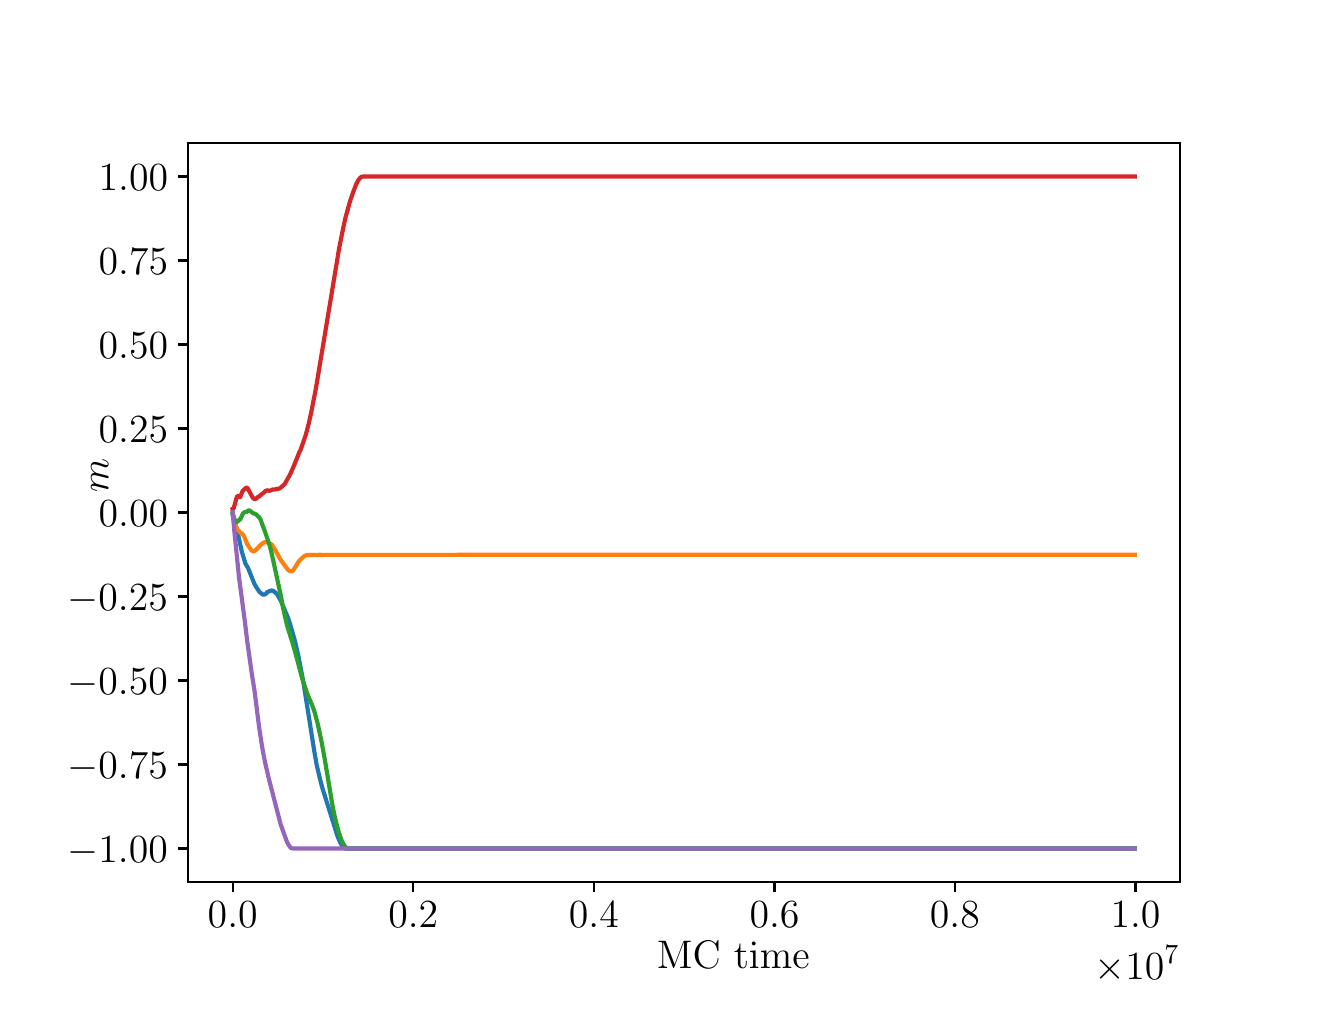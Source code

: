\begingroup%
\makeatletter%
\begin{pgfpicture}%
\pgfpathrectangle{\pgfpointorigin}{\pgfqpoint{6.4in}{4.8in}}%
\pgfusepath{use as bounding box, clip}%
\begin{pgfscope}%
\pgfsetbuttcap%
\pgfsetmiterjoin%
\definecolor{currentfill}{rgb}{1.0,1.0,1.0}%
\pgfsetfillcolor{currentfill}%
\pgfsetlinewidth{0.0pt}%
\definecolor{currentstroke}{rgb}{1.0,1.0,1.0}%
\pgfsetstrokecolor{currentstroke}%
\pgfsetdash{}{0pt}%
\pgfpathmoveto{\pgfqpoint{0.0in}{0.0in}}%
\pgfpathlineto{\pgfqpoint{6.4in}{0.0in}}%
\pgfpathlineto{\pgfqpoint{6.4in}{4.8in}}%
\pgfpathlineto{\pgfqpoint{0.0in}{4.8in}}%
\pgfpathclose%
\pgfusepath{fill}%
\end{pgfscope}%
\begin{pgfscope}%
\pgfsetbuttcap%
\pgfsetmiterjoin%
\definecolor{currentfill}{rgb}{1.0,1.0,1.0}%
\pgfsetfillcolor{currentfill}%
\pgfsetlinewidth{0.0pt}%
\definecolor{currentstroke}{rgb}{0.0,0.0,0.0}%
\pgfsetstrokecolor{currentstroke}%
\pgfsetstrokeopacity{0.0}%
\pgfsetdash{}{0pt}%
\pgfpathmoveto{\pgfqpoint{0.8in}{0.528in}}%
\pgfpathlineto{\pgfqpoint{5.76in}{0.528in}}%
\pgfpathlineto{\pgfqpoint{5.76in}{4.224in}}%
\pgfpathlineto{\pgfqpoint{0.8in}{4.224in}}%
\pgfpathclose%
\pgfusepath{fill}%
\end{pgfscope}%
\begin{pgfscope}%
\pgfsetbuttcap%
\pgfsetroundjoin%
\definecolor{currentfill}{rgb}{0.0,0.0,0.0}%
\pgfsetfillcolor{currentfill}%
\pgfsetlinewidth{0.803pt}%
\definecolor{currentstroke}{rgb}{0.0,0.0,0.0}%
\pgfsetstrokecolor{currentstroke}%
\pgfsetdash{}{0pt}%
\pgfsys@defobject{currentmarker}{\pgfqpoint{0.0in}{-0.049in}}{\pgfqpoint{0.0in}{0.0in}}{%
\pgfpathmoveto{\pgfqpoint{0.0in}{0.0in}}%
\pgfpathlineto{\pgfqpoint{0.0in}{-0.049in}}%
\pgfusepath{stroke,fill}%
}%
\begin{pgfscope}%
\pgfsys@transformshift{1.025in}{0.528in}%
\pgfsys@useobject{currentmarker}{}%
\end{pgfscope}%
\end{pgfscope}%
\begin{pgfscope}%
\definecolor{textcolor}{rgb}{0.0,0.0,0.0}%
\pgfsetstrokecolor{textcolor}%
\pgfsetfillcolor{textcolor}%
\pgftext[x=1.025in,y=0.431in,,top]{\color{textcolor}\rmfamily\fontsize{14.4}{17.28}\selectfont \(\displaystyle 0.0\)}%
\end{pgfscope}%
\begin{pgfscope}%
\pgfsetbuttcap%
\pgfsetroundjoin%
\definecolor{currentfill}{rgb}{0.0,0.0,0.0}%
\pgfsetfillcolor{currentfill}%
\pgfsetlinewidth{0.803pt}%
\definecolor{currentstroke}{rgb}{0.0,0.0,0.0}%
\pgfsetstrokecolor{currentstroke}%
\pgfsetdash{}{0pt}%
\pgfsys@defobject{currentmarker}{\pgfqpoint{0.0in}{-0.049in}}{\pgfqpoint{0.0in}{0.0in}}{%
\pgfpathmoveto{\pgfqpoint{0.0in}{0.0in}}%
\pgfpathlineto{\pgfqpoint{0.0in}{-0.049in}}%
\pgfusepath{stroke,fill}%
}%
\begin{pgfscope}%
\pgfsys@transformshift{1.928in}{0.528in}%
\pgfsys@useobject{currentmarker}{}%
\end{pgfscope}%
\end{pgfscope}%
\begin{pgfscope}%
\definecolor{textcolor}{rgb}{0.0,0.0,0.0}%
\pgfsetstrokecolor{textcolor}%
\pgfsetfillcolor{textcolor}%
\pgftext[x=1.928in,y=0.431in,,top]{\color{textcolor}\rmfamily\fontsize{14.4}{17.28}\selectfont \(\displaystyle 0.2\)}%
\end{pgfscope}%
\begin{pgfscope}%
\pgfsetbuttcap%
\pgfsetroundjoin%
\definecolor{currentfill}{rgb}{0.0,0.0,0.0}%
\pgfsetfillcolor{currentfill}%
\pgfsetlinewidth{0.803pt}%
\definecolor{currentstroke}{rgb}{0.0,0.0,0.0}%
\pgfsetstrokecolor{currentstroke}%
\pgfsetdash{}{0pt}%
\pgfsys@defobject{currentmarker}{\pgfqpoint{0.0in}{-0.049in}}{\pgfqpoint{0.0in}{0.0in}}{%
\pgfpathmoveto{\pgfqpoint{0.0in}{0.0in}}%
\pgfpathlineto{\pgfqpoint{0.0in}{-0.049in}}%
\pgfusepath{stroke,fill}%
}%
\begin{pgfscope}%
\pgfsys@transformshift{2.831in}{0.528in}%
\pgfsys@useobject{currentmarker}{}%
\end{pgfscope}%
\end{pgfscope}%
\begin{pgfscope}%
\definecolor{textcolor}{rgb}{0.0,0.0,0.0}%
\pgfsetstrokecolor{textcolor}%
\pgfsetfillcolor{textcolor}%
\pgftext[x=2.831in,y=0.431in,,top]{\color{textcolor}\rmfamily\fontsize{14.4}{17.28}\selectfont \(\displaystyle 0.4\)}%
\end{pgfscope}%
\begin{pgfscope}%
\pgfsetbuttcap%
\pgfsetroundjoin%
\definecolor{currentfill}{rgb}{0.0,0.0,0.0}%
\pgfsetfillcolor{currentfill}%
\pgfsetlinewidth{0.803pt}%
\definecolor{currentstroke}{rgb}{0.0,0.0,0.0}%
\pgfsetstrokecolor{currentstroke}%
\pgfsetdash{}{0pt}%
\pgfsys@defobject{currentmarker}{\pgfqpoint{0.0in}{-0.049in}}{\pgfqpoint{0.0in}{0.0in}}{%
\pgfpathmoveto{\pgfqpoint{0.0in}{0.0in}}%
\pgfpathlineto{\pgfqpoint{0.0in}{-0.049in}}%
\pgfusepath{stroke,fill}%
}%
\begin{pgfscope}%
\pgfsys@transformshift{3.734in}{0.528in}%
\pgfsys@useobject{currentmarker}{}%
\end{pgfscope}%
\end{pgfscope}%
\begin{pgfscope}%
\definecolor{textcolor}{rgb}{0.0,0.0,0.0}%
\pgfsetstrokecolor{textcolor}%
\pgfsetfillcolor{textcolor}%
\pgftext[x=3.734in,y=0.431in,,top]{\color{textcolor}\rmfamily\fontsize{14.4}{17.28}\selectfont \(\displaystyle 0.6\)}%
\end{pgfscope}%
\begin{pgfscope}%
\pgfsetbuttcap%
\pgfsetroundjoin%
\definecolor{currentfill}{rgb}{0.0,0.0,0.0}%
\pgfsetfillcolor{currentfill}%
\pgfsetlinewidth{0.803pt}%
\definecolor{currentstroke}{rgb}{0.0,0.0,0.0}%
\pgfsetstrokecolor{currentstroke}%
\pgfsetdash{}{0pt}%
\pgfsys@defobject{currentmarker}{\pgfqpoint{0.0in}{-0.049in}}{\pgfqpoint{0.0in}{0.0in}}{%
\pgfpathmoveto{\pgfqpoint{0.0in}{0.0in}}%
\pgfpathlineto{\pgfqpoint{0.0in}{-0.049in}}%
\pgfusepath{stroke,fill}%
}%
\begin{pgfscope}%
\pgfsys@transformshift{4.636in}{0.528in}%
\pgfsys@useobject{currentmarker}{}%
\end{pgfscope}%
\end{pgfscope}%
\begin{pgfscope}%
\definecolor{textcolor}{rgb}{0.0,0.0,0.0}%
\pgfsetstrokecolor{textcolor}%
\pgfsetfillcolor{textcolor}%
\pgftext[x=4.636in,y=0.431in,,top]{\color{textcolor}\rmfamily\fontsize{14.4}{17.28}\selectfont \(\displaystyle 0.8\)}%
\end{pgfscope}%
\begin{pgfscope}%
\pgfsetbuttcap%
\pgfsetroundjoin%
\definecolor{currentfill}{rgb}{0.0,0.0,0.0}%
\pgfsetfillcolor{currentfill}%
\pgfsetlinewidth{0.803pt}%
\definecolor{currentstroke}{rgb}{0.0,0.0,0.0}%
\pgfsetstrokecolor{currentstroke}%
\pgfsetdash{}{0pt}%
\pgfsys@defobject{currentmarker}{\pgfqpoint{0.0in}{-0.049in}}{\pgfqpoint{0.0in}{0.0in}}{%
\pgfpathmoveto{\pgfqpoint{0.0in}{0.0in}}%
\pgfpathlineto{\pgfqpoint{0.0in}{-0.049in}}%
\pgfusepath{stroke,fill}%
}%
\begin{pgfscope}%
\pgfsys@transformshift{5.539in}{0.528in}%
\pgfsys@useobject{currentmarker}{}%
\end{pgfscope}%
\end{pgfscope}%
\begin{pgfscope}%
\definecolor{textcolor}{rgb}{0.0,0.0,0.0}%
\pgfsetstrokecolor{textcolor}%
\pgfsetfillcolor{textcolor}%
\pgftext[x=5.539in,y=0.431in,,top]{\color{textcolor}\rmfamily\fontsize{14.4}{17.28}\selectfont \(\displaystyle 1.0\)}%
\end{pgfscope}%
\begin{pgfscope}%
\definecolor{textcolor}{rgb}{0.0,0.0,0.0}%
\pgfsetstrokecolor{textcolor}%
\pgfsetfillcolor{textcolor}%
\pgftext[x=3.528in,y=0.232in,,top]{\color{textcolor}\rmfamily\fontsize{14.4}{17.28}\selectfont MC time}%
\end{pgfscope}%
\begin{pgfscope}%
\definecolor{textcolor}{rgb}{0.0,0.0,0.0}%
\pgfsetstrokecolor{textcolor}%
\pgfsetfillcolor{textcolor}%
\pgftext[x=5.76in,y=0.211in,right,top]{\color{textcolor}\rmfamily\fontsize{14.4}{17.28}\selectfont \(\displaystyle \times10^{7}\)}%
\end{pgfscope}%
\begin{pgfscope}%
\pgfsetbuttcap%
\pgfsetroundjoin%
\definecolor{currentfill}{rgb}{0.0,0.0,0.0}%
\pgfsetfillcolor{currentfill}%
\pgfsetlinewidth{0.803pt}%
\definecolor{currentstroke}{rgb}{0.0,0.0,0.0}%
\pgfsetstrokecolor{currentstroke}%
\pgfsetdash{}{0pt}%
\pgfsys@defobject{currentmarker}{\pgfqpoint{-0.049in}{0.0in}}{\pgfqpoint{0.0in}{0.0in}}{%
\pgfpathmoveto{\pgfqpoint{0.0in}{0.0in}}%
\pgfpathlineto{\pgfqpoint{-0.049in}{0.0in}}%
\pgfusepath{stroke,fill}%
}%
\begin{pgfscope}%
\pgfsys@transformshift{0.8in}{0.696in}%
\pgfsys@useobject{currentmarker}{}%
\end{pgfscope}%
\end{pgfscope}%
\begin{pgfscope}%
\definecolor{textcolor}{rgb}{0.0,0.0,0.0}%
\pgfsetstrokecolor{textcolor}%
\pgfsetfillcolor{textcolor}%
\pgftext[x=0.199in,y=0.627in,left,base]{\color{textcolor}\rmfamily\fontsize{14.4}{17.28}\selectfont \(\displaystyle -1.00\)}%
\end{pgfscope}%
\begin{pgfscope}%
\pgfsetbuttcap%
\pgfsetroundjoin%
\definecolor{currentfill}{rgb}{0.0,0.0,0.0}%
\pgfsetfillcolor{currentfill}%
\pgfsetlinewidth{0.803pt}%
\definecolor{currentstroke}{rgb}{0.0,0.0,0.0}%
\pgfsetstrokecolor{currentstroke}%
\pgfsetdash{}{0pt}%
\pgfsys@defobject{currentmarker}{\pgfqpoint{-0.049in}{0.0in}}{\pgfqpoint{0.0in}{0.0in}}{%
\pgfpathmoveto{\pgfqpoint{0.0in}{0.0in}}%
\pgfpathlineto{\pgfqpoint{-0.049in}{0.0in}}%
\pgfusepath{stroke,fill}%
}%
\begin{pgfscope}%
\pgfsys@transformshift{0.8in}{1.116in}%
\pgfsys@useobject{currentmarker}{}%
\end{pgfscope}%
\end{pgfscope}%
\begin{pgfscope}%
\definecolor{textcolor}{rgb}{0.0,0.0,0.0}%
\pgfsetstrokecolor{textcolor}%
\pgfsetfillcolor{textcolor}%
\pgftext[x=0.199in,y=1.047in,left,base]{\color{textcolor}\rmfamily\fontsize{14.4}{17.28}\selectfont \(\displaystyle -0.75\)}%
\end{pgfscope}%
\begin{pgfscope}%
\pgfsetbuttcap%
\pgfsetroundjoin%
\definecolor{currentfill}{rgb}{0.0,0.0,0.0}%
\pgfsetfillcolor{currentfill}%
\pgfsetlinewidth{0.803pt}%
\definecolor{currentstroke}{rgb}{0.0,0.0,0.0}%
\pgfsetstrokecolor{currentstroke}%
\pgfsetdash{}{0pt}%
\pgfsys@defobject{currentmarker}{\pgfqpoint{-0.049in}{0.0in}}{\pgfqpoint{0.0in}{0.0in}}{%
\pgfpathmoveto{\pgfqpoint{0.0in}{0.0in}}%
\pgfpathlineto{\pgfqpoint{-0.049in}{0.0in}}%
\pgfusepath{stroke,fill}%
}%
\begin{pgfscope}%
\pgfsys@transformshift{0.8in}{1.536in}%
\pgfsys@useobject{currentmarker}{}%
\end{pgfscope}%
\end{pgfscope}%
\begin{pgfscope}%
\definecolor{textcolor}{rgb}{0.0,0.0,0.0}%
\pgfsetstrokecolor{textcolor}%
\pgfsetfillcolor{textcolor}%
\pgftext[x=0.199in,y=1.467in,left,base]{\color{textcolor}\rmfamily\fontsize{14.4}{17.28}\selectfont \(\displaystyle -0.50\)}%
\end{pgfscope}%
\begin{pgfscope}%
\pgfsetbuttcap%
\pgfsetroundjoin%
\definecolor{currentfill}{rgb}{0.0,0.0,0.0}%
\pgfsetfillcolor{currentfill}%
\pgfsetlinewidth{0.803pt}%
\definecolor{currentstroke}{rgb}{0.0,0.0,0.0}%
\pgfsetstrokecolor{currentstroke}%
\pgfsetdash{}{0pt}%
\pgfsys@defobject{currentmarker}{\pgfqpoint{-0.049in}{0.0in}}{\pgfqpoint{0.0in}{0.0in}}{%
\pgfpathmoveto{\pgfqpoint{0.0in}{0.0in}}%
\pgfpathlineto{\pgfqpoint{-0.049in}{0.0in}}%
\pgfusepath{stroke,fill}%
}%
\begin{pgfscope}%
\pgfsys@transformshift{0.8in}{1.956in}%
\pgfsys@useobject{currentmarker}{}%
\end{pgfscope}%
\end{pgfscope}%
\begin{pgfscope}%
\definecolor{textcolor}{rgb}{0.0,0.0,0.0}%
\pgfsetstrokecolor{textcolor}%
\pgfsetfillcolor{textcolor}%
\pgftext[x=0.199in,y=1.887in,left,base]{\color{textcolor}\rmfamily\fontsize{14.4}{17.28}\selectfont \(\displaystyle -0.25\)}%
\end{pgfscope}%
\begin{pgfscope}%
\pgfsetbuttcap%
\pgfsetroundjoin%
\definecolor{currentfill}{rgb}{0.0,0.0,0.0}%
\pgfsetfillcolor{currentfill}%
\pgfsetlinewidth{0.803pt}%
\definecolor{currentstroke}{rgb}{0.0,0.0,0.0}%
\pgfsetstrokecolor{currentstroke}%
\pgfsetdash{}{0pt}%
\pgfsys@defobject{currentmarker}{\pgfqpoint{-0.049in}{0.0in}}{\pgfqpoint{0.0in}{0.0in}}{%
\pgfpathmoveto{\pgfqpoint{0.0in}{0.0in}}%
\pgfpathlineto{\pgfqpoint{-0.049in}{0.0in}}%
\pgfusepath{stroke,fill}%
}%
\begin{pgfscope}%
\pgfsys@transformshift{0.8in}{2.376in}%
\pgfsys@useobject{currentmarker}{}%
\end{pgfscope}%
\end{pgfscope}%
\begin{pgfscope}%
\definecolor{textcolor}{rgb}{0.0,0.0,0.0}%
\pgfsetstrokecolor{textcolor}%
\pgfsetfillcolor{textcolor}%
\pgftext[x=0.355in,y=2.307in,left,base]{\color{textcolor}\rmfamily\fontsize{14.4}{17.28}\selectfont \(\displaystyle 0.00\)}%
\end{pgfscope}%
\begin{pgfscope}%
\pgfsetbuttcap%
\pgfsetroundjoin%
\definecolor{currentfill}{rgb}{0.0,0.0,0.0}%
\pgfsetfillcolor{currentfill}%
\pgfsetlinewidth{0.803pt}%
\definecolor{currentstroke}{rgb}{0.0,0.0,0.0}%
\pgfsetstrokecolor{currentstroke}%
\pgfsetdash{}{0pt}%
\pgfsys@defobject{currentmarker}{\pgfqpoint{-0.049in}{0.0in}}{\pgfqpoint{0.0in}{0.0in}}{%
\pgfpathmoveto{\pgfqpoint{0.0in}{0.0in}}%
\pgfpathlineto{\pgfqpoint{-0.049in}{0.0in}}%
\pgfusepath{stroke,fill}%
}%
\begin{pgfscope}%
\pgfsys@transformshift{0.8in}{2.796in}%
\pgfsys@useobject{currentmarker}{}%
\end{pgfscope}%
\end{pgfscope}%
\begin{pgfscope}%
\definecolor{textcolor}{rgb}{0.0,0.0,0.0}%
\pgfsetstrokecolor{textcolor}%
\pgfsetfillcolor{textcolor}%
\pgftext[x=0.355in,y=2.727in,left,base]{\color{textcolor}\rmfamily\fontsize{14.4}{17.28}\selectfont \(\displaystyle 0.25\)}%
\end{pgfscope}%
\begin{pgfscope}%
\pgfsetbuttcap%
\pgfsetroundjoin%
\definecolor{currentfill}{rgb}{0.0,0.0,0.0}%
\pgfsetfillcolor{currentfill}%
\pgfsetlinewidth{0.803pt}%
\definecolor{currentstroke}{rgb}{0.0,0.0,0.0}%
\pgfsetstrokecolor{currentstroke}%
\pgfsetdash{}{0pt}%
\pgfsys@defobject{currentmarker}{\pgfqpoint{-0.049in}{0.0in}}{\pgfqpoint{0.0in}{0.0in}}{%
\pgfpathmoveto{\pgfqpoint{0.0in}{0.0in}}%
\pgfpathlineto{\pgfqpoint{-0.049in}{0.0in}}%
\pgfusepath{stroke,fill}%
}%
\begin{pgfscope}%
\pgfsys@transformshift{0.8in}{3.216in}%
\pgfsys@useobject{currentmarker}{}%
\end{pgfscope}%
\end{pgfscope}%
\begin{pgfscope}%
\definecolor{textcolor}{rgb}{0.0,0.0,0.0}%
\pgfsetstrokecolor{textcolor}%
\pgfsetfillcolor{textcolor}%
\pgftext[x=0.355in,y=3.147in,left,base]{\color{textcolor}\rmfamily\fontsize{14.4}{17.28}\selectfont \(\displaystyle 0.50\)}%
\end{pgfscope}%
\begin{pgfscope}%
\pgfsetbuttcap%
\pgfsetroundjoin%
\definecolor{currentfill}{rgb}{0.0,0.0,0.0}%
\pgfsetfillcolor{currentfill}%
\pgfsetlinewidth{0.803pt}%
\definecolor{currentstroke}{rgb}{0.0,0.0,0.0}%
\pgfsetstrokecolor{currentstroke}%
\pgfsetdash{}{0pt}%
\pgfsys@defobject{currentmarker}{\pgfqpoint{-0.049in}{0.0in}}{\pgfqpoint{0.0in}{0.0in}}{%
\pgfpathmoveto{\pgfqpoint{0.0in}{0.0in}}%
\pgfpathlineto{\pgfqpoint{-0.049in}{0.0in}}%
\pgfusepath{stroke,fill}%
}%
\begin{pgfscope}%
\pgfsys@transformshift{0.8in}{3.636in}%
\pgfsys@useobject{currentmarker}{}%
\end{pgfscope}%
\end{pgfscope}%
\begin{pgfscope}%
\definecolor{textcolor}{rgb}{0.0,0.0,0.0}%
\pgfsetstrokecolor{textcolor}%
\pgfsetfillcolor{textcolor}%
\pgftext[x=0.355in,y=3.567in,left,base]{\color{textcolor}\rmfamily\fontsize{14.4}{17.28}\selectfont \(\displaystyle 0.75\)}%
\end{pgfscope}%
\begin{pgfscope}%
\pgfsetbuttcap%
\pgfsetroundjoin%
\definecolor{currentfill}{rgb}{0.0,0.0,0.0}%
\pgfsetfillcolor{currentfill}%
\pgfsetlinewidth{0.803pt}%
\definecolor{currentstroke}{rgb}{0.0,0.0,0.0}%
\pgfsetstrokecolor{currentstroke}%
\pgfsetdash{}{0pt}%
\pgfsys@defobject{currentmarker}{\pgfqpoint{-0.049in}{0.0in}}{\pgfqpoint{0.0in}{0.0in}}{%
\pgfpathmoveto{\pgfqpoint{0.0in}{0.0in}}%
\pgfpathlineto{\pgfqpoint{-0.049in}{0.0in}}%
\pgfusepath{stroke,fill}%
}%
\begin{pgfscope}%
\pgfsys@transformshift{0.8in}{4.056in}%
\pgfsys@useobject{currentmarker}{}%
\end{pgfscope}%
\end{pgfscope}%
\begin{pgfscope}%
\definecolor{textcolor}{rgb}{0.0,0.0,0.0}%
\pgfsetstrokecolor{textcolor}%
\pgfsetfillcolor{textcolor}%
\pgftext[x=0.355in,y=3.987in,left,base]{\color{textcolor}\rmfamily\fontsize{14.4}{17.28}\selectfont \(\displaystyle 1.00\)}%
\end{pgfscope}%
\begin{pgfscope}%
\definecolor{textcolor}{rgb}{0.0,0.0,0.0}%
\pgfsetstrokecolor{textcolor}%
\pgfsetfillcolor{textcolor}%
\pgftext[x=0.403in,y=2.561in,,bottom,rotate=90.0]{\color{textcolor}\rmfamily\fontsize{14.4}{17.28}\selectfont \(\displaystyle m\)}%
\end{pgfscope}%
\begin{pgfscope}%
\pgfpathrectangle{\pgfqpoint{0.8in}{0.528in}}{\pgfqpoint{4.96in}{3.696in}}%
\pgfusepath{clip}%
\pgfsetrectcap%
\pgfsetroundjoin%
\pgfsetlinewidth{1.506pt}%
\definecolor{currentstroke}{rgb}{0.122,0.467,0.706}%
\pgfsetstrokecolor{currentstroke}%
\pgfsetdash{}{0pt}%
\pgfpathmoveto{\pgfqpoint{1.025in}{2.367in}}%
\pgfpathlineto{\pgfqpoint{1.03in}{2.337in}}%
\pgfpathlineto{\pgfqpoint{1.034in}{2.33in}}%
\pgfpathlineto{\pgfqpoint{1.039in}{2.312in}}%
\pgfpathlineto{\pgfqpoint{1.044in}{2.3in}}%
\pgfpathlineto{\pgfqpoint{1.071in}{2.179in}}%
\pgfpathlineto{\pgfqpoint{1.089in}{2.12in}}%
\pgfpathlineto{\pgfqpoint{1.102in}{2.098in}}%
\pgfpathlineto{\pgfqpoint{1.134in}{2.018in}}%
\pgfpathlineto{\pgfqpoint{1.143in}{2.003in}}%
\pgfpathlineto{\pgfqpoint{1.161in}{1.976in}}%
\pgfpathlineto{\pgfqpoint{1.165in}{1.974in}}%
\pgfpathlineto{\pgfqpoint{1.174in}{1.966in}}%
\pgfpathlineto{\pgfqpoint{1.183in}{1.965in}}%
\pgfpathlineto{\pgfqpoint{1.188in}{1.968in}}%
\pgfpathlineto{\pgfqpoint{1.192in}{1.97in}}%
\pgfpathlineto{\pgfqpoint{1.197in}{1.977in}}%
\pgfpathlineto{\pgfqpoint{1.215in}{1.985in}}%
\pgfpathlineto{\pgfqpoint{1.22in}{1.986in}}%
\pgfpathlineto{\pgfqpoint{1.229in}{1.983in}}%
\pgfpathlineto{\pgfqpoint{1.238in}{1.976in}}%
\pgfpathlineto{\pgfqpoint{1.247in}{1.967in}}%
\pgfpathlineto{\pgfqpoint{1.265in}{1.936in}}%
\pgfpathlineto{\pgfqpoint{1.274in}{1.915in}}%
\pgfpathlineto{\pgfqpoint{1.292in}{1.872in}}%
\pgfpathlineto{\pgfqpoint{1.301in}{1.851in}}%
\pgfpathlineto{\pgfqpoint{1.314in}{1.812in}}%
\pgfpathlineto{\pgfqpoint{1.337in}{1.731in}}%
\pgfpathlineto{\pgfqpoint{1.355in}{1.651in}}%
\pgfpathlineto{\pgfqpoint{1.378in}{1.53in}}%
\pgfpathlineto{\pgfqpoint{1.4in}{1.392in}}%
\pgfpathlineto{\pgfqpoint{1.432in}{1.188in}}%
\pgfpathlineto{\pgfqpoint{1.445in}{1.114in}}%
\pgfpathlineto{\pgfqpoint{1.459in}{1.054in}}%
\pgfpathlineto{\pgfqpoint{1.472in}{1.003in}}%
\pgfpathlineto{\pgfqpoint{1.549in}{0.758in}}%
\pgfpathlineto{\pgfqpoint{1.563in}{0.725in}}%
\pgfpathlineto{\pgfqpoint{1.572in}{0.71in}}%
\pgfpathlineto{\pgfqpoint{1.581in}{0.699in}}%
\pgfpathlineto{\pgfqpoint{1.585in}{0.696in}}%
\pgfpathlineto{\pgfqpoint{1.599in}{0.696in}}%
\pgfpathlineto{\pgfqpoint{5.535in}{0.696in}}%
\pgfpathlineto{\pgfqpoint{5.535in}{0.696in}}%
\pgfusepath{stroke}%
\end{pgfscope}%
\begin{pgfscope}%
\pgfpathrectangle{\pgfqpoint{0.8in}{0.528in}}{\pgfqpoint{4.96in}{3.696in}}%
\pgfusepath{clip}%
\pgfsetrectcap%
\pgfsetroundjoin%
\pgfsetlinewidth{1.506pt}%
\definecolor{currentstroke}{rgb}{1.0,0.498,0.055}%
\pgfsetstrokecolor{currentstroke}%
\pgfsetdash{}{0pt}%
\pgfpathmoveto{\pgfqpoint{1.025in}{2.38in}}%
\pgfpathlineto{\pgfqpoint{1.03in}{2.357in}}%
\pgfpathlineto{\pgfqpoint{1.034in}{2.342in}}%
\pgfpathlineto{\pgfqpoint{1.039in}{2.312in}}%
\pgfpathlineto{\pgfqpoint{1.048in}{2.288in}}%
\pgfpathlineto{\pgfqpoint{1.053in}{2.288in}}%
\pgfpathlineto{\pgfqpoint{1.062in}{2.276in}}%
\pgfpathlineto{\pgfqpoint{1.066in}{2.273in}}%
\pgfpathlineto{\pgfqpoint{1.071in}{2.271in}}%
\pgfpathlineto{\pgfqpoint{1.08in}{2.26in}}%
\pgfpathlineto{\pgfqpoint{1.084in}{2.253in}}%
\pgfpathlineto{\pgfqpoint{1.093in}{2.229in}}%
\pgfpathlineto{\pgfqpoint{1.098in}{2.217in}}%
\pgfpathlineto{\pgfqpoint{1.12in}{2.185in}}%
\pgfpathlineto{\pgfqpoint{1.125in}{2.183in}}%
\pgfpathlineto{\pgfqpoint{1.129in}{2.182in}}%
\pgfpathlineto{\pgfqpoint{1.134in}{2.183in}}%
\pgfpathlineto{\pgfqpoint{1.143in}{2.19in}}%
\pgfpathlineto{\pgfqpoint{1.165in}{2.214in}}%
\pgfpathlineto{\pgfqpoint{1.183in}{2.227in}}%
\pgfpathlineto{\pgfqpoint{1.197in}{2.227in}}%
\pgfpathlineto{\pgfqpoint{1.201in}{2.225in}}%
\pgfpathlineto{\pgfqpoint{1.206in}{2.222in}}%
\pgfpathlineto{\pgfqpoint{1.211in}{2.221in}}%
\pgfpathlineto{\pgfqpoint{1.22in}{2.216in}}%
\pgfpathlineto{\pgfqpoint{1.233in}{2.196in}}%
\pgfpathlineto{\pgfqpoint{1.251in}{2.164in}}%
\pgfpathlineto{\pgfqpoint{1.265in}{2.139in}}%
\pgfpathlineto{\pgfqpoint{1.301in}{2.09in}}%
\pgfpathlineto{\pgfqpoint{1.314in}{2.081in}}%
\pgfpathlineto{\pgfqpoint{1.323in}{2.084in}}%
\pgfpathlineto{\pgfqpoint{1.328in}{2.088in}}%
\pgfpathlineto{\pgfqpoint{1.341in}{2.108in}}%
\pgfpathlineto{\pgfqpoint{1.355in}{2.131in}}%
\pgfpathlineto{\pgfqpoint{1.364in}{2.141in}}%
\pgfpathlineto{\pgfqpoint{1.387in}{2.161in}}%
\pgfpathlineto{\pgfqpoint{1.391in}{2.161in}}%
\pgfpathlineto{\pgfqpoint{1.396in}{2.163in}}%
\pgfpathlineto{\pgfqpoint{1.441in}{2.164in}}%
\pgfpathlineto{\pgfqpoint{1.445in}{2.163in}}%
\pgfpathlineto{\pgfqpoint{1.454in}{2.164in}}%
\pgfpathlineto{\pgfqpoint{1.463in}{2.165in}}%
\pgfpathlineto{\pgfqpoint{1.468in}{2.163in}}%
\pgfpathlineto{\pgfqpoint{1.481in}{2.164in}}%
\pgfpathlineto{\pgfqpoint{5.535in}{2.165in}}%
\pgfpathlineto{\pgfqpoint{5.535in}{2.165in}}%
\pgfusepath{stroke}%
\end{pgfscope}%
\begin{pgfscope}%
\pgfpathrectangle{\pgfqpoint{0.8in}{0.528in}}{\pgfqpoint{4.96in}{3.696in}}%
\pgfusepath{clip}%
\pgfsetrectcap%
\pgfsetroundjoin%
\pgfsetlinewidth{1.506pt}%
\definecolor{currentstroke}{rgb}{0.173,0.627,0.173}%
\pgfsetstrokecolor{currentstroke}%
\pgfsetdash{}{0pt}%
\pgfpathmoveto{\pgfqpoint{1.025in}{2.368in}}%
\pgfpathlineto{\pgfqpoint{1.03in}{2.348in}}%
\pgfpathlineto{\pgfqpoint{1.034in}{2.342in}}%
\pgfpathlineto{\pgfqpoint{1.039in}{2.328in}}%
\pgfpathlineto{\pgfqpoint{1.044in}{2.326in}}%
\pgfpathlineto{\pgfqpoint{1.048in}{2.332in}}%
\pgfpathlineto{\pgfqpoint{1.053in}{2.332in}}%
\pgfpathlineto{\pgfqpoint{1.057in}{2.339in}}%
\pgfpathlineto{\pgfqpoint{1.062in}{2.341in}}%
\pgfpathlineto{\pgfqpoint{1.071in}{2.358in}}%
\pgfpathlineto{\pgfqpoint{1.075in}{2.369in}}%
\pgfpathlineto{\pgfqpoint{1.084in}{2.377in}}%
\pgfpathlineto{\pgfqpoint{1.089in}{2.379in}}%
\pgfpathlineto{\pgfqpoint{1.093in}{2.378in}}%
\pgfpathlineto{\pgfqpoint{1.102in}{2.385in}}%
\pgfpathlineto{\pgfqpoint{1.107in}{2.387in}}%
\pgfpathlineto{\pgfqpoint{1.116in}{2.381in}}%
\pgfpathlineto{\pgfqpoint{1.12in}{2.378in}}%
\pgfpathlineto{\pgfqpoint{1.125in}{2.373in}}%
\pgfpathlineto{\pgfqpoint{1.134in}{2.37in}}%
\pgfpathlineto{\pgfqpoint{1.143in}{2.366in}}%
\pgfpathlineto{\pgfqpoint{1.152in}{2.356in}}%
\pgfpathlineto{\pgfqpoint{1.156in}{2.354in}}%
\pgfpathlineto{\pgfqpoint{1.165in}{2.339in}}%
\pgfpathlineto{\pgfqpoint{1.174in}{2.314in}}%
\pgfpathlineto{\pgfqpoint{1.188in}{2.276in}}%
\pgfpathlineto{\pgfqpoint{1.197in}{2.249in}}%
\pgfpathlineto{\pgfqpoint{1.211in}{2.207in}}%
\pgfpathlineto{\pgfqpoint{1.22in}{2.171in}}%
\pgfpathlineto{\pgfqpoint{1.265in}{1.964in}}%
\pgfpathlineto{\pgfqpoint{1.278in}{1.894in}}%
\pgfpathlineto{\pgfqpoint{1.296in}{1.815in}}%
\pgfpathlineto{\pgfqpoint{1.305in}{1.784in}}%
\pgfpathlineto{\pgfqpoint{1.323in}{1.729in}}%
\pgfpathlineto{\pgfqpoint{1.35in}{1.631in}}%
\pgfpathlineto{\pgfqpoint{1.368in}{1.562in}}%
\pgfpathlineto{\pgfqpoint{1.378in}{1.529in}}%
\pgfpathlineto{\pgfqpoint{1.396in}{1.476in}}%
\pgfpathlineto{\pgfqpoint{1.405in}{1.452in}}%
\pgfpathlineto{\pgfqpoint{1.418in}{1.423in}}%
\pgfpathlineto{\pgfqpoint{1.432in}{1.386in}}%
\pgfpathlineto{\pgfqpoint{1.436in}{1.373in}}%
\pgfpathlineto{\pgfqpoint{1.45in}{1.32in}}%
\pgfpathlineto{\pgfqpoint{1.468in}{1.237in}}%
\pgfpathlineto{\pgfqpoint{1.486in}{1.139in}}%
\pgfpathlineto{\pgfqpoint{1.526in}{0.899in}}%
\pgfpathlineto{\pgfqpoint{1.54in}{0.835in}}%
\pgfpathlineto{\pgfqpoint{1.554in}{0.782in}}%
\pgfpathlineto{\pgfqpoint{1.563in}{0.754in}}%
\pgfpathlineto{\pgfqpoint{1.572in}{0.731in}}%
\pgfpathlineto{\pgfqpoint{1.581in}{0.714in}}%
\pgfpathlineto{\pgfqpoint{1.59in}{0.703in}}%
\pgfpathlineto{\pgfqpoint{1.599in}{0.696in}}%
\pgfpathlineto{\pgfqpoint{1.612in}{0.696in}}%
\pgfpathlineto{\pgfqpoint{5.535in}{0.696in}}%
\pgfpathlineto{\pgfqpoint{5.535in}{0.696in}}%
\pgfusepath{stroke}%
\end{pgfscope}%
\begin{pgfscope}%
\pgfpathrectangle{\pgfqpoint{0.8in}{0.528in}}{\pgfqpoint{4.96in}{3.696in}}%
\pgfusepath{clip}%
\pgfsetrectcap%
\pgfsetroundjoin%
\pgfsetlinewidth{1.506pt}%
\definecolor{currentstroke}{rgb}{0.839,0.153,0.157}%
\pgfsetstrokecolor{currentstroke}%
\pgfsetdash{}{0pt}%
\pgfpathmoveto{\pgfqpoint{1.025in}{2.394in}}%
\pgfpathlineto{\pgfqpoint{1.03in}{2.397in}}%
\pgfpathlineto{\pgfqpoint{1.034in}{2.411in}}%
\pgfpathlineto{\pgfqpoint{1.044in}{2.448in}}%
\pgfpathlineto{\pgfqpoint{1.048in}{2.458in}}%
\pgfpathlineto{\pgfqpoint{1.053in}{2.458in}}%
\pgfpathlineto{\pgfqpoint{1.062in}{2.452in}}%
\pgfpathlineto{\pgfqpoint{1.075in}{2.484in}}%
\pgfpathlineto{\pgfqpoint{1.089in}{2.496in}}%
\pgfpathlineto{\pgfqpoint{1.093in}{2.5in}}%
\pgfpathlineto{\pgfqpoint{1.098in}{2.5in}}%
\pgfpathlineto{\pgfqpoint{1.125in}{2.451in}}%
\pgfpathlineto{\pgfqpoint{1.129in}{2.446in}}%
\pgfpathlineto{\pgfqpoint{1.134in}{2.443in}}%
\pgfpathlineto{\pgfqpoint{1.138in}{2.443in}}%
\pgfpathlineto{\pgfqpoint{1.143in}{2.445in}}%
\pgfpathlineto{\pgfqpoint{1.152in}{2.454in}}%
\pgfpathlineto{\pgfqpoint{1.156in}{2.455in}}%
\pgfpathlineto{\pgfqpoint{1.17in}{2.467in}}%
\pgfpathlineto{\pgfqpoint{1.183in}{2.477in}}%
\pgfpathlineto{\pgfqpoint{1.188in}{2.483in}}%
\pgfpathlineto{\pgfqpoint{1.192in}{2.484in}}%
\pgfpathlineto{\pgfqpoint{1.197in}{2.487in}}%
\pgfpathlineto{\pgfqpoint{1.211in}{2.484in}}%
\pgfpathlineto{\pgfqpoint{1.22in}{2.489in}}%
\pgfpathlineto{\pgfqpoint{1.224in}{2.491in}}%
\pgfpathlineto{\pgfqpoint{1.233in}{2.49in}}%
\pgfpathlineto{\pgfqpoint{1.238in}{2.492in}}%
\pgfpathlineto{\pgfqpoint{1.242in}{2.492in}}%
\pgfpathlineto{\pgfqpoint{1.247in}{2.494in}}%
\pgfpathlineto{\pgfqpoint{1.256in}{2.495in}}%
\pgfpathlineto{\pgfqpoint{1.26in}{2.496in}}%
\pgfpathlineto{\pgfqpoint{1.283in}{2.516in}}%
\pgfpathlineto{\pgfqpoint{1.287in}{2.522in}}%
\pgfpathlineto{\pgfqpoint{1.31in}{2.562in}}%
\pgfpathlineto{\pgfqpoint{1.328in}{2.602in}}%
\pgfpathlineto{\pgfqpoint{1.346in}{2.646in}}%
\pgfpathlineto{\pgfqpoint{1.359in}{2.679in}}%
\pgfpathlineto{\pgfqpoint{1.364in}{2.688in}}%
\pgfpathlineto{\pgfqpoint{1.382in}{2.739in}}%
\pgfpathlineto{\pgfqpoint{1.391in}{2.766in}}%
\pgfpathlineto{\pgfqpoint{1.405in}{2.819in}}%
\pgfpathlineto{\pgfqpoint{1.418in}{2.878in}}%
\pgfpathlineto{\pgfqpoint{1.441in}{2.995in}}%
\pgfpathlineto{\pgfqpoint{1.481in}{3.236in}}%
\pgfpathlineto{\pgfqpoint{1.558in}{3.701in}}%
\pgfpathlineto{\pgfqpoint{1.581in}{3.814in}}%
\pgfpathlineto{\pgfqpoint{1.59in}{3.854in}}%
\pgfpathlineto{\pgfqpoint{1.612in}{3.933in}}%
\pgfpathlineto{\pgfqpoint{1.63in}{3.985in}}%
\pgfpathlineto{\pgfqpoint{1.644in}{4.02in}}%
\pgfpathlineto{\pgfqpoint{1.653in}{4.037in}}%
\pgfpathlineto{\pgfqpoint{1.662in}{4.049in}}%
\pgfpathlineto{\pgfqpoint{1.671in}{4.055in}}%
\pgfpathlineto{\pgfqpoint{1.68in}{4.056in}}%
\pgfpathlineto{\pgfqpoint{5.535in}{4.056in}}%
\pgfpathlineto{\pgfqpoint{5.535in}{4.056in}}%
\pgfusepath{stroke}%
\end{pgfscope}%
\begin{pgfscope}%
\pgfpathrectangle{\pgfqpoint{0.8in}{0.528in}}{\pgfqpoint{4.96in}{3.696in}}%
\pgfusepath{clip}%
\pgfsetrectcap%
\pgfsetroundjoin%
\pgfsetlinewidth{1.506pt}%
\definecolor{currentstroke}{rgb}{0.58,0.404,0.741}%
\pgfsetstrokecolor{currentstroke}%
\pgfsetdash{}{0pt}%
\pgfpathmoveto{\pgfqpoint{1.025in}{2.377in}}%
\pgfpathlineto{\pgfqpoint{1.034in}{2.275in}}%
\pgfpathlineto{\pgfqpoint{1.057in}{2.049in}}%
\pgfpathlineto{\pgfqpoint{1.084in}{1.846in}}%
\pgfpathlineto{\pgfqpoint{1.098in}{1.731in}}%
\pgfpathlineto{\pgfqpoint{1.12in}{1.574in}}%
\pgfpathlineto{\pgfqpoint{1.134in}{1.486in}}%
\pgfpathlineto{\pgfqpoint{1.143in}{1.416in}}%
\pgfpathlineto{\pgfqpoint{1.156in}{1.311in}}%
\pgfpathlineto{\pgfqpoint{1.17in}{1.218in}}%
\pgfpathlineto{\pgfqpoint{1.179in}{1.166in}}%
\pgfpathlineto{\pgfqpoint{1.188in}{1.122in}}%
\pgfpathlineto{\pgfqpoint{1.206in}{1.044in}}%
\pgfpathlineto{\pgfqpoint{1.265in}{0.816in}}%
\pgfpathlineto{\pgfqpoint{1.296in}{0.73in}}%
\pgfpathlineto{\pgfqpoint{1.305in}{0.713in}}%
\pgfpathlineto{\pgfqpoint{1.314in}{0.701in}}%
\pgfpathlineto{\pgfqpoint{1.319in}{0.697in}}%
\pgfpathlineto{\pgfqpoint{1.328in}{0.696in}}%
\pgfpathlineto{\pgfqpoint{5.535in}{0.696in}}%
\pgfpathlineto{\pgfqpoint{5.535in}{0.696in}}%
\pgfusepath{stroke}%
\end{pgfscope}%
\begin{pgfscope}%
\pgfsetrectcap%
\pgfsetmiterjoin%
\pgfsetlinewidth{0.803pt}%
\definecolor{currentstroke}{rgb}{0.0,0.0,0.0}%
\pgfsetstrokecolor{currentstroke}%
\pgfsetdash{}{0pt}%
\pgfpathmoveto{\pgfqpoint{0.8in}{0.528in}}%
\pgfpathlineto{\pgfqpoint{0.8in}{4.224in}}%
\pgfusepath{stroke}%
\end{pgfscope}%
\begin{pgfscope}%
\pgfsetrectcap%
\pgfsetmiterjoin%
\pgfsetlinewidth{0.803pt}%
\definecolor{currentstroke}{rgb}{0.0,0.0,0.0}%
\pgfsetstrokecolor{currentstroke}%
\pgfsetdash{}{0pt}%
\pgfpathmoveto{\pgfqpoint{5.76in}{0.528in}}%
\pgfpathlineto{\pgfqpoint{5.76in}{4.224in}}%
\pgfusepath{stroke}%
\end{pgfscope}%
\begin{pgfscope}%
\pgfsetrectcap%
\pgfsetmiterjoin%
\pgfsetlinewidth{0.803pt}%
\definecolor{currentstroke}{rgb}{0.0,0.0,0.0}%
\pgfsetstrokecolor{currentstroke}%
\pgfsetdash{}{0pt}%
\pgfpathmoveto{\pgfqpoint{0.8in}{0.528in}}%
\pgfpathlineto{\pgfqpoint{5.76in}{0.528in}}%
\pgfusepath{stroke}%
\end{pgfscope}%
\begin{pgfscope}%
\pgfsetrectcap%
\pgfsetmiterjoin%
\pgfsetlinewidth{0.803pt}%
\definecolor{currentstroke}{rgb}{0.0,0.0,0.0}%
\pgfsetstrokecolor{currentstroke}%
\pgfsetdash{}{0pt}%
\pgfpathmoveto{\pgfqpoint{0.8in}{4.224in}}%
\pgfpathlineto{\pgfqpoint{5.76in}{4.224in}}%
\pgfusepath{stroke}%
\end{pgfscope}%
\end{pgfpicture}%
\makeatother%
\endgroup%
